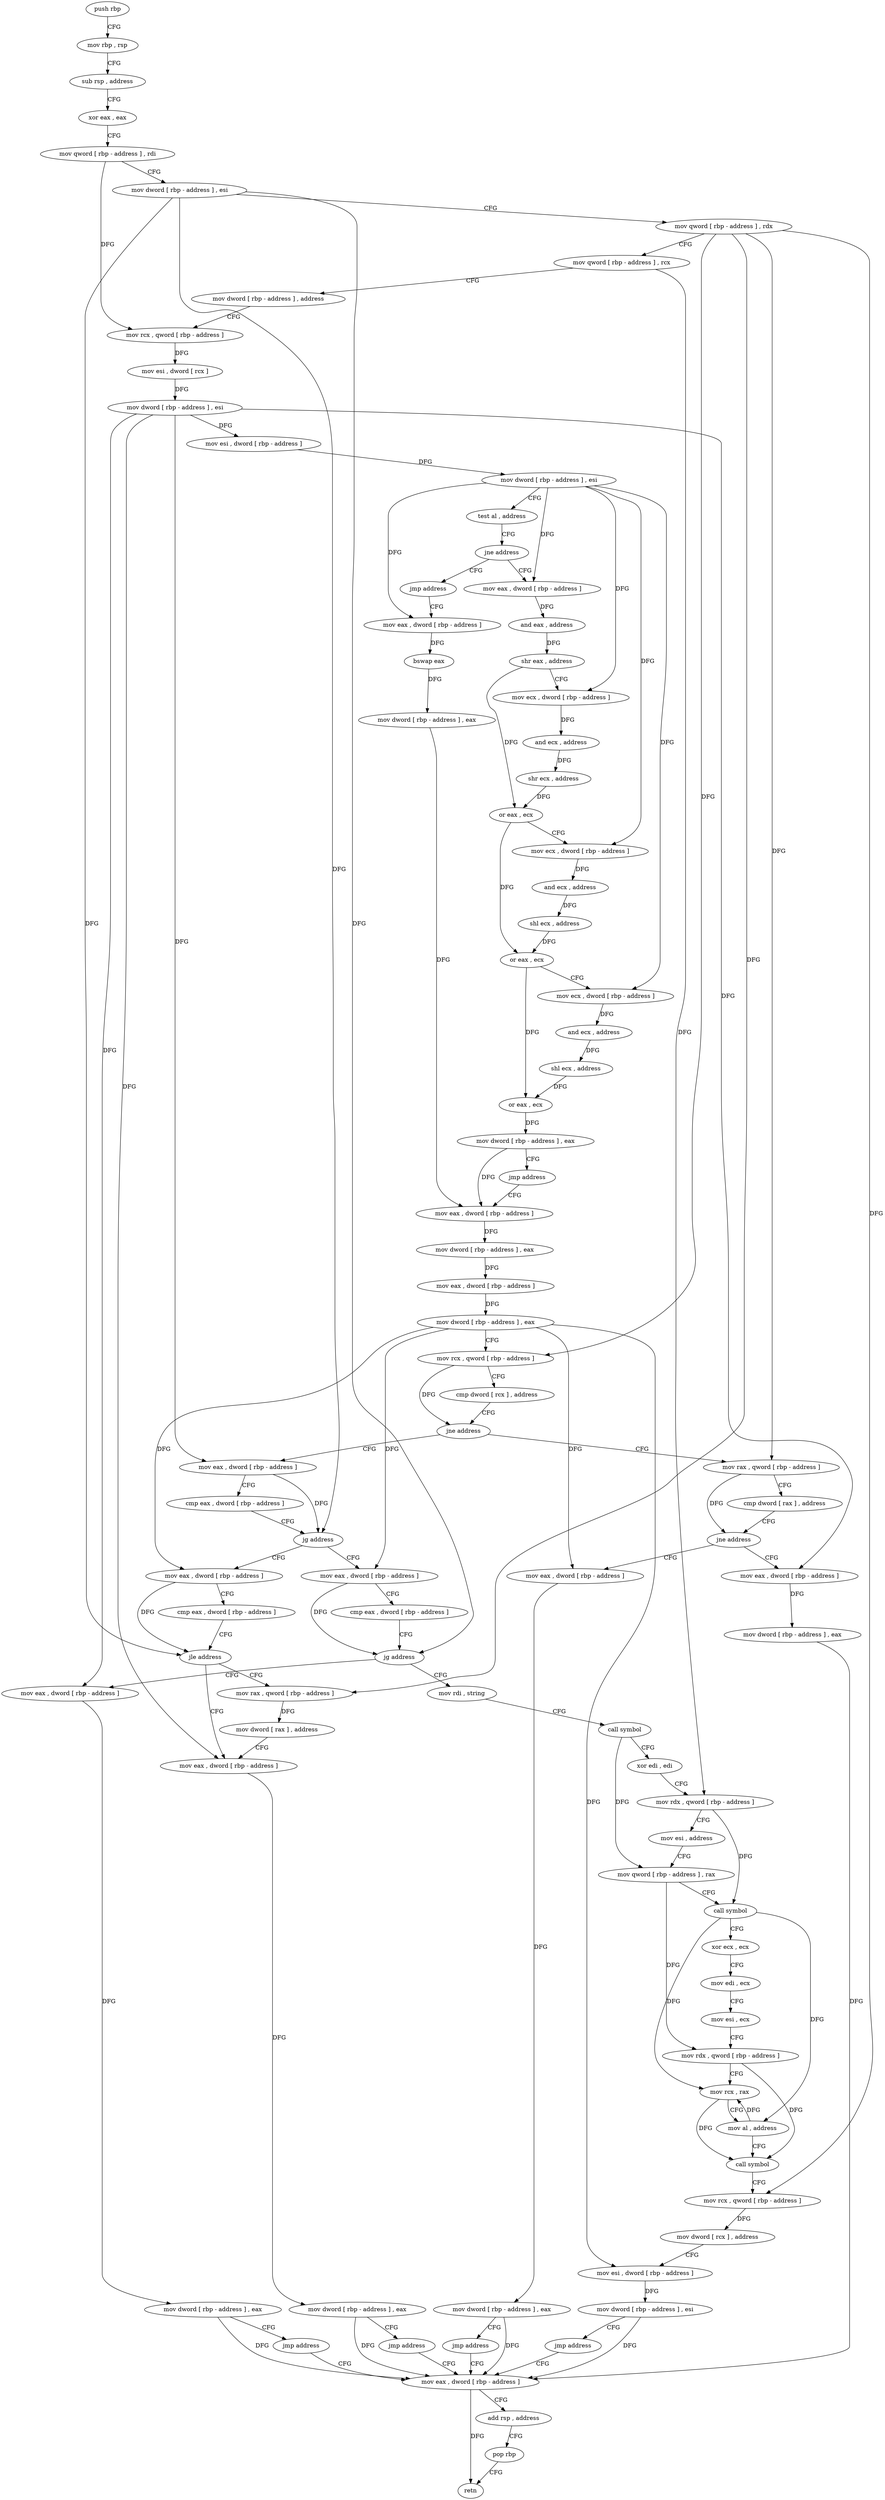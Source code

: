 digraph "func" {
"4217488" [label = "push rbp" ]
"4217489" [label = "mov rbp , rsp" ]
"4217492" [label = "sub rsp , address" ]
"4217496" [label = "xor eax , eax" ]
"4217498" [label = "mov qword [ rbp - address ] , rdi" ]
"4217502" [label = "mov dword [ rbp - address ] , esi" ]
"4217505" [label = "mov qword [ rbp - address ] , rdx" ]
"4217509" [label = "mov qword [ rbp - address ] , rcx" ]
"4217513" [label = "mov dword [ rbp - address ] , address" ]
"4217520" [label = "mov rcx , qword [ rbp - address ]" ]
"4217524" [label = "mov esi , dword [ rcx ]" ]
"4217526" [label = "mov dword [ rbp - address ] , esi" ]
"4217529" [label = "mov esi , dword [ rbp - address ]" ]
"4217532" [label = "mov dword [ rbp - address ] , esi" ]
"4217535" [label = "test al , address" ]
"4217537" [label = "jne address" ]
"4217548" [label = "mov eax , dword [ rbp - address ]" ]
"4217543" [label = "jmp address" ]
"4217551" [label = "and eax , address" ]
"4217556" [label = "shr eax , address" ]
"4217559" [label = "mov ecx , dword [ rbp - address ]" ]
"4217562" [label = "and ecx , address" ]
"4217568" [label = "shr ecx , address" ]
"4217571" [label = "or eax , ecx" ]
"4217573" [label = "mov ecx , dword [ rbp - address ]" ]
"4217576" [label = "and ecx , address" ]
"4217582" [label = "shl ecx , address" ]
"4217585" [label = "or eax , ecx" ]
"4217587" [label = "mov ecx , dword [ rbp - address ]" ]
"4217590" [label = "and ecx , address" ]
"4217596" [label = "shl ecx , address" ]
"4217599" [label = "or eax , ecx" ]
"4217601" [label = "mov dword [ rbp - address ] , eax" ]
"4217604" [label = "jmp address" ]
"4217617" [label = "mov eax , dword [ rbp - address ]" ]
"4217609" [label = "mov eax , dword [ rbp - address ]" ]
"4217620" [label = "mov dword [ rbp - address ] , eax" ]
"4217623" [label = "mov eax , dword [ rbp - address ]" ]
"4217626" [label = "mov dword [ rbp - address ] , eax" ]
"4217629" [label = "mov rcx , qword [ rbp - address ]" ]
"4217633" [label = "cmp dword [ rcx ] , address" ]
"4217636" [label = "jne address" ]
"4217786" [label = "mov rax , qword [ rbp - address ]" ]
"4217642" [label = "mov eax , dword [ rbp - address ]" ]
"4217612" [label = "bswap eax" ]
"4217614" [label = "mov dword [ rbp - address ] , eax" ]
"4217790" [label = "cmp dword [ rax ] , address" ]
"4217793" [label = "jne address" ]
"4217810" [label = "mov eax , dword [ rbp - address ]" ]
"4217799" [label = "mov eax , dword [ rbp - address ]" ]
"4217645" [label = "cmp eax , dword [ rbp - address ]" ]
"4217648" [label = "jg address" ]
"4217687" [label = "mov eax , dword [ rbp - address ]" ]
"4217654" [label = "mov eax , dword [ rbp - address ]" ]
"4217813" [label = "mov dword [ rbp - address ] , eax" ]
"4217816" [label = "mov eax , dword [ rbp - address ]" ]
"4217802" [label = "mov dword [ rbp - address ] , eax" ]
"4217805" [label = "jmp address" ]
"4217690" [label = "cmp eax , dword [ rbp - address ]" ]
"4217693" [label = "jg address" ]
"4217775" [label = "mov eax , dword [ rbp - address ]" ]
"4217699" [label = "mov rdi , string" ]
"4217657" [label = "cmp eax , dword [ rbp - address ]" ]
"4217660" [label = "jle address" ]
"4217676" [label = "mov eax , dword [ rbp - address ]" ]
"4217666" [label = "mov rax , qword [ rbp - address ]" ]
"4217819" [label = "add rsp , address" ]
"4217823" [label = "pop rbp" ]
"4217824" [label = "retn" ]
"4217778" [label = "mov dword [ rbp - address ] , eax" ]
"4217781" [label = "jmp address" ]
"4217709" [label = "call symbol" ]
"4217714" [label = "xor edi , edi" ]
"4217716" [label = "mov rdx , qword [ rbp - address ]" ]
"4217720" [label = "mov esi , address" ]
"4217725" [label = "mov qword [ rbp - address ] , rax" ]
"4217729" [label = "call symbol" ]
"4217734" [label = "xor ecx , ecx" ]
"4217736" [label = "mov edi , ecx" ]
"4217738" [label = "mov esi , ecx" ]
"4217740" [label = "mov rdx , qword [ rbp - address ]" ]
"4217744" [label = "mov rcx , rax" ]
"4217747" [label = "mov al , address" ]
"4217749" [label = "call symbol" ]
"4217754" [label = "mov rcx , qword [ rbp - address ]" ]
"4217758" [label = "mov dword [ rcx ] , address" ]
"4217764" [label = "mov esi , dword [ rbp - address ]" ]
"4217767" [label = "mov dword [ rbp - address ] , esi" ]
"4217770" [label = "jmp address" ]
"4217679" [label = "mov dword [ rbp - address ] , eax" ]
"4217682" [label = "jmp address" ]
"4217670" [label = "mov dword [ rax ] , address" ]
"4217488" -> "4217489" [ label = "CFG" ]
"4217489" -> "4217492" [ label = "CFG" ]
"4217492" -> "4217496" [ label = "CFG" ]
"4217496" -> "4217498" [ label = "CFG" ]
"4217498" -> "4217502" [ label = "CFG" ]
"4217498" -> "4217520" [ label = "DFG" ]
"4217502" -> "4217505" [ label = "CFG" ]
"4217502" -> "4217648" [ label = "DFG" ]
"4217502" -> "4217693" [ label = "DFG" ]
"4217502" -> "4217660" [ label = "DFG" ]
"4217505" -> "4217509" [ label = "CFG" ]
"4217505" -> "4217629" [ label = "DFG" ]
"4217505" -> "4217786" [ label = "DFG" ]
"4217505" -> "4217754" [ label = "DFG" ]
"4217505" -> "4217666" [ label = "DFG" ]
"4217509" -> "4217513" [ label = "CFG" ]
"4217509" -> "4217716" [ label = "DFG" ]
"4217513" -> "4217520" [ label = "CFG" ]
"4217520" -> "4217524" [ label = "DFG" ]
"4217524" -> "4217526" [ label = "DFG" ]
"4217526" -> "4217529" [ label = "DFG" ]
"4217526" -> "4217642" [ label = "DFG" ]
"4217526" -> "4217810" [ label = "DFG" ]
"4217526" -> "4217775" [ label = "DFG" ]
"4217526" -> "4217676" [ label = "DFG" ]
"4217529" -> "4217532" [ label = "DFG" ]
"4217532" -> "4217535" [ label = "CFG" ]
"4217532" -> "4217548" [ label = "DFG" ]
"4217532" -> "4217559" [ label = "DFG" ]
"4217532" -> "4217573" [ label = "DFG" ]
"4217532" -> "4217587" [ label = "DFG" ]
"4217532" -> "4217609" [ label = "DFG" ]
"4217535" -> "4217537" [ label = "CFG" ]
"4217537" -> "4217548" [ label = "CFG" ]
"4217537" -> "4217543" [ label = "CFG" ]
"4217548" -> "4217551" [ label = "DFG" ]
"4217543" -> "4217609" [ label = "CFG" ]
"4217551" -> "4217556" [ label = "DFG" ]
"4217556" -> "4217559" [ label = "CFG" ]
"4217556" -> "4217571" [ label = "DFG" ]
"4217559" -> "4217562" [ label = "DFG" ]
"4217562" -> "4217568" [ label = "DFG" ]
"4217568" -> "4217571" [ label = "DFG" ]
"4217571" -> "4217573" [ label = "CFG" ]
"4217571" -> "4217585" [ label = "DFG" ]
"4217573" -> "4217576" [ label = "DFG" ]
"4217576" -> "4217582" [ label = "DFG" ]
"4217582" -> "4217585" [ label = "DFG" ]
"4217585" -> "4217587" [ label = "CFG" ]
"4217585" -> "4217599" [ label = "DFG" ]
"4217587" -> "4217590" [ label = "DFG" ]
"4217590" -> "4217596" [ label = "DFG" ]
"4217596" -> "4217599" [ label = "DFG" ]
"4217599" -> "4217601" [ label = "DFG" ]
"4217601" -> "4217604" [ label = "CFG" ]
"4217601" -> "4217617" [ label = "DFG" ]
"4217604" -> "4217617" [ label = "CFG" ]
"4217617" -> "4217620" [ label = "DFG" ]
"4217609" -> "4217612" [ label = "DFG" ]
"4217620" -> "4217623" [ label = "DFG" ]
"4217623" -> "4217626" [ label = "DFG" ]
"4217626" -> "4217629" [ label = "CFG" ]
"4217626" -> "4217799" [ label = "DFG" ]
"4217626" -> "4217687" [ label = "DFG" ]
"4217626" -> "4217654" [ label = "DFG" ]
"4217626" -> "4217764" [ label = "DFG" ]
"4217629" -> "4217633" [ label = "CFG" ]
"4217629" -> "4217636" [ label = "DFG" ]
"4217633" -> "4217636" [ label = "CFG" ]
"4217636" -> "4217786" [ label = "CFG" ]
"4217636" -> "4217642" [ label = "CFG" ]
"4217786" -> "4217790" [ label = "CFG" ]
"4217786" -> "4217793" [ label = "DFG" ]
"4217642" -> "4217645" [ label = "CFG" ]
"4217642" -> "4217648" [ label = "DFG" ]
"4217612" -> "4217614" [ label = "DFG" ]
"4217614" -> "4217617" [ label = "DFG" ]
"4217790" -> "4217793" [ label = "CFG" ]
"4217793" -> "4217810" [ label = "CFG" ]
"4217793" -> "4217799" [ label = "CFG" ]
"4217810" -> "4217813" [ label = "DFG" ]
"4217799" -> "4217802" [ label = "DFG" ]
"4217645" -> "4217648" [ label = "CFG" ]
"4217648" -> "4217687" [ label = "CFG" ]
"4217648" -> "4217654" [ label = "CFG" ]
"4217687" -> "4217690" [ label = "CFG" ]
"4217687" -> "4217693" [ label = "DFG" ]
"4217654" -> "4217657" [ label = "CFG" ]
"4217654" -> "4217660" [ label = "DFG" ]
"4217813" -> "4217816" [ label = "DFG" ]
"4217816" -> "4217819" [ label = "CFG" ]
"4217816" -> "4217824" [ label = "DFG" ]
"4217802" -> "4217805" [ label = "CFG" ]
"4217802" -> "4217816" [ label = "DFG" ]
"4217805" -> "4217816" [ label = "CFG" ]
"4217690" -> "4217693" [ label = "CFG" ]
"4217693" -> "4217775" [ label = "CFG" ]
"4217693" -> "4217699" [ label = "CFG" ]
"4217775" -> "4217778" [ label = "DFG" ]
"4217699" -> "4217709" [ label = "CFG" ]
"4217657" -> "4217660" [ label = "CFG" ]
"4217660" -> "4217676" [ label = "CFG" ]
"4217660" -> "4217666" [ label = "CFG" ]
"4217676" -> "4217679" [ label = "DFG" ]
"4217666" -> "4217670" [ label = "DFG" ]
"4217819" -> "4217823" [ label = "CFG" ]
"4217823" -> "4217824" [ label = "CFG" ]
"4217778" -> "4217781" [ label = "CFG" ]
"4217778" -> "4217816" [ label = "DFG" ]
"4217781" -> "4217816" [ label = "CFG" ]
"4217709" -> "4217714" [ label = "CFG" ]
"4217709" -> "4217725" [ label = "DFG" ]
"4217714" -> "4217716" [ label = "CFG" ]
"4217716" -> "4217720" [ label = "CFG" ]
"4217716" -> "4217729" [ label = "DFG" ]
"4217720" -> "4217725" [ label = "CFG" ]
"4217725" -> "4217729" [ label = "CFG" ]
"4217725" -> "4217740" [ label = "DFG" ]
"4217729" -> "4217734" [ label = "CFG" ]
"4217729" -> "4217744" [ label = "DFG" ]
"4217729" -> "4217747" [ label = "DFG" ]
"4217734" -> "4217736" [ label = "CFG" ]
"4217736" -> "4217738" [ label = "CFG" ]
"4217738" -> "4217740" [ label = "CFG" ]
"4217740" -> "4217744" [ label = "CFG" ]
"4217740" -> "4217749" [ label = "DFG" ]
"4217744" -> "4217747" [ label = "CFG" ]
"4217744" -> "4217749" [ label = "DFG" ]
"4217747" -> "4217749" [ label = "CFG" ]
"4217747" -> "4217744" [ label = "DFG" ]
"4217749" -> "4217754" [ label = "CFG" ]
"4217754" -> "4217758" [ label = "DFG" ]
"4217758" -> "4217764" [ label = "CFG" ]
"4217764" -> "4217767" [ label = "DFG" ]
"4217767" -> "4217770" [ label = "CFG" ]
"4217767" -> "4217816" [ label = "DFG" ]
"4217770" -> "4217816" [ label = "CFG" ]
"4217679" -> "4217682" [ label = "CFG" ]
"4217679" -> "4217816" [ label = "DFG" ]
"4217682" -> "4217816" [ label = "CFG" ]
"4217670" -> "4217676" [ label = "CFG" ]
}
